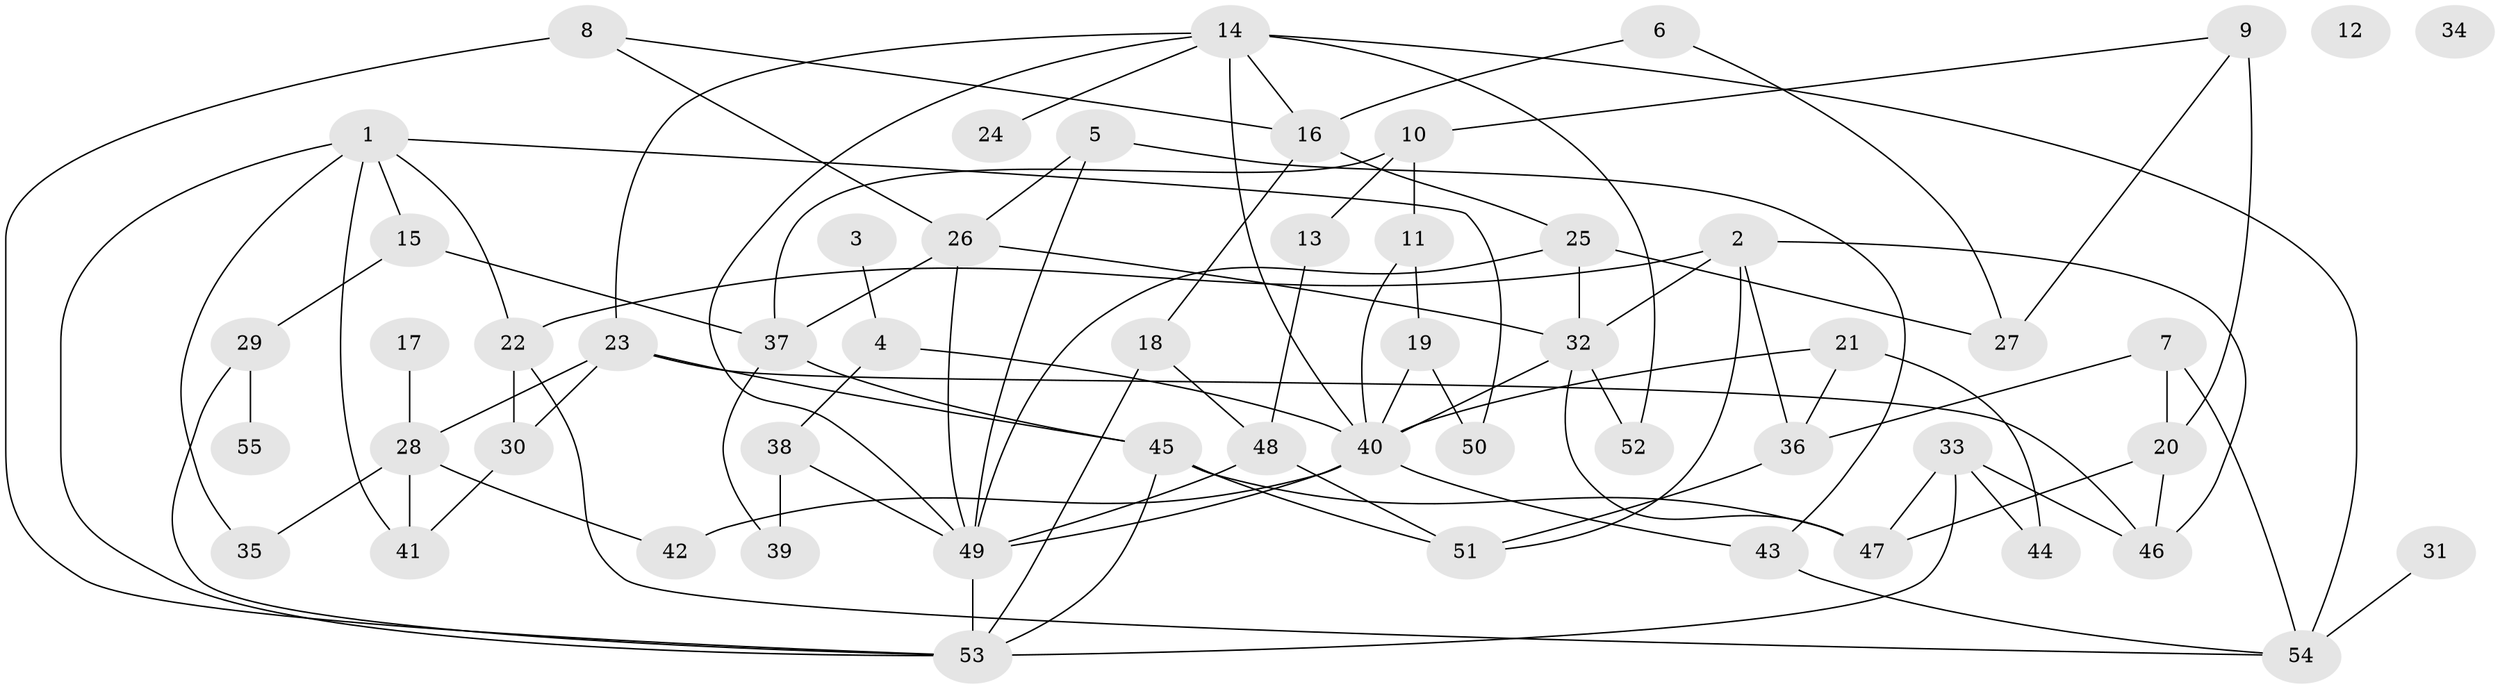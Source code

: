 // Generated by graph-tools (version 1.1) at 2025/40/03/09/25 04:40:21]
// undirected, 55 vertices, 96 edges
graph export_dot {
graph [start="1"]
  node [color=gray90,style=filled];
  1;
  2;
  3;
  4;
  5;
  6;
  7;
  8;
  9;
  10;
  11;
  12;
  13;
  14;
  15;
  16;
  17;
  18;
  19;
  20;
  21;
  22;
  23;
  24;
  25;
  26;
  27;
  28;
  29;
  30;
  31;
  32;
  33;
  34;
  35;
  36;
  37;
  38;
  39;
  40;
  41;
  42;
  43;
  44;
  45;
  46;
  47;
  48;
  49;
  50;
  51;
  52;
  53;
  54;
  55;
  1 -- 15;
  1 -- 22;
  1 -- 35;
  1 -- 41;
  1 -- 50;
  1 -- 53;
  2 -- 22;
  2 -- 32;
  2 -- 36;
  2 -- 46;
  2 -- 51;
  3 -- 4;
  4 -- 38;
  4 -- 40;
  5 -- 26;
  5 -- 43;
  5 -- 49;
  6 -- 16;
  6 -- 27;
  7 -- 20;
  7 -- 36;
  7 -- 54;
  8 -- 16;
  8 -- 26;
  8 -- 53;
  9 -- 10;
  9 -- 20;
  9 -- 27;
  10 -- 11;
  10 -- 13;
  10 -- 37;
  11 -- 19;
  11 -- 40;
  13 -- 48;
  14 -- 16;
  14 -- 23;
  14 -- 24;
  14 -- 40;
  14 -- 49;
  14 -- 52;
  14 -- 54;
  15 -- 29;
  15 -- 37;
  16 -- 18;
  16 -- 25;
  17 -- 28;
  18 -- 48;
  18 -- 53;
  19 -- 40;
  19 -- 50;
  20 -- 46;
  20 -- 47;
  21 -- 36;
  21 -- 40;
  21 -- 44;
  22 -- 30;
  22 -- 54;
  23 -- 28;
  23 -- 30;
  23 -- 45;
  23 -- 46;
  25 -- 27;
  25 -- 32;
  25 -- 49;
  26 -- 32;
  26 -- 37;
  26 -- 49;
  28 -- 35;
  28 -- 41;
  28 -- 42;
  29 -- 53;
  29 -- 55;
  30 -- 41;
  31 -- 54;
  32 -- 40;
  32 -- 47;
  32 -- 52;
  33 -- 44;
  33 -- 46;
  33 -- 47;
  33 -- 53;
  36 -- 51;
  37 -- 39;
  37 -- 45;
  38 -- 39;
  38 -- 49;
  40 -- 42;
  40 -- 43;
  40 -- 49;
  43 -- 54;
  45 -- 47;
  45 -- 51;
  45 -- 53;
  48 -- 49;
  48 -- 51;
  49 -- 53;
}
